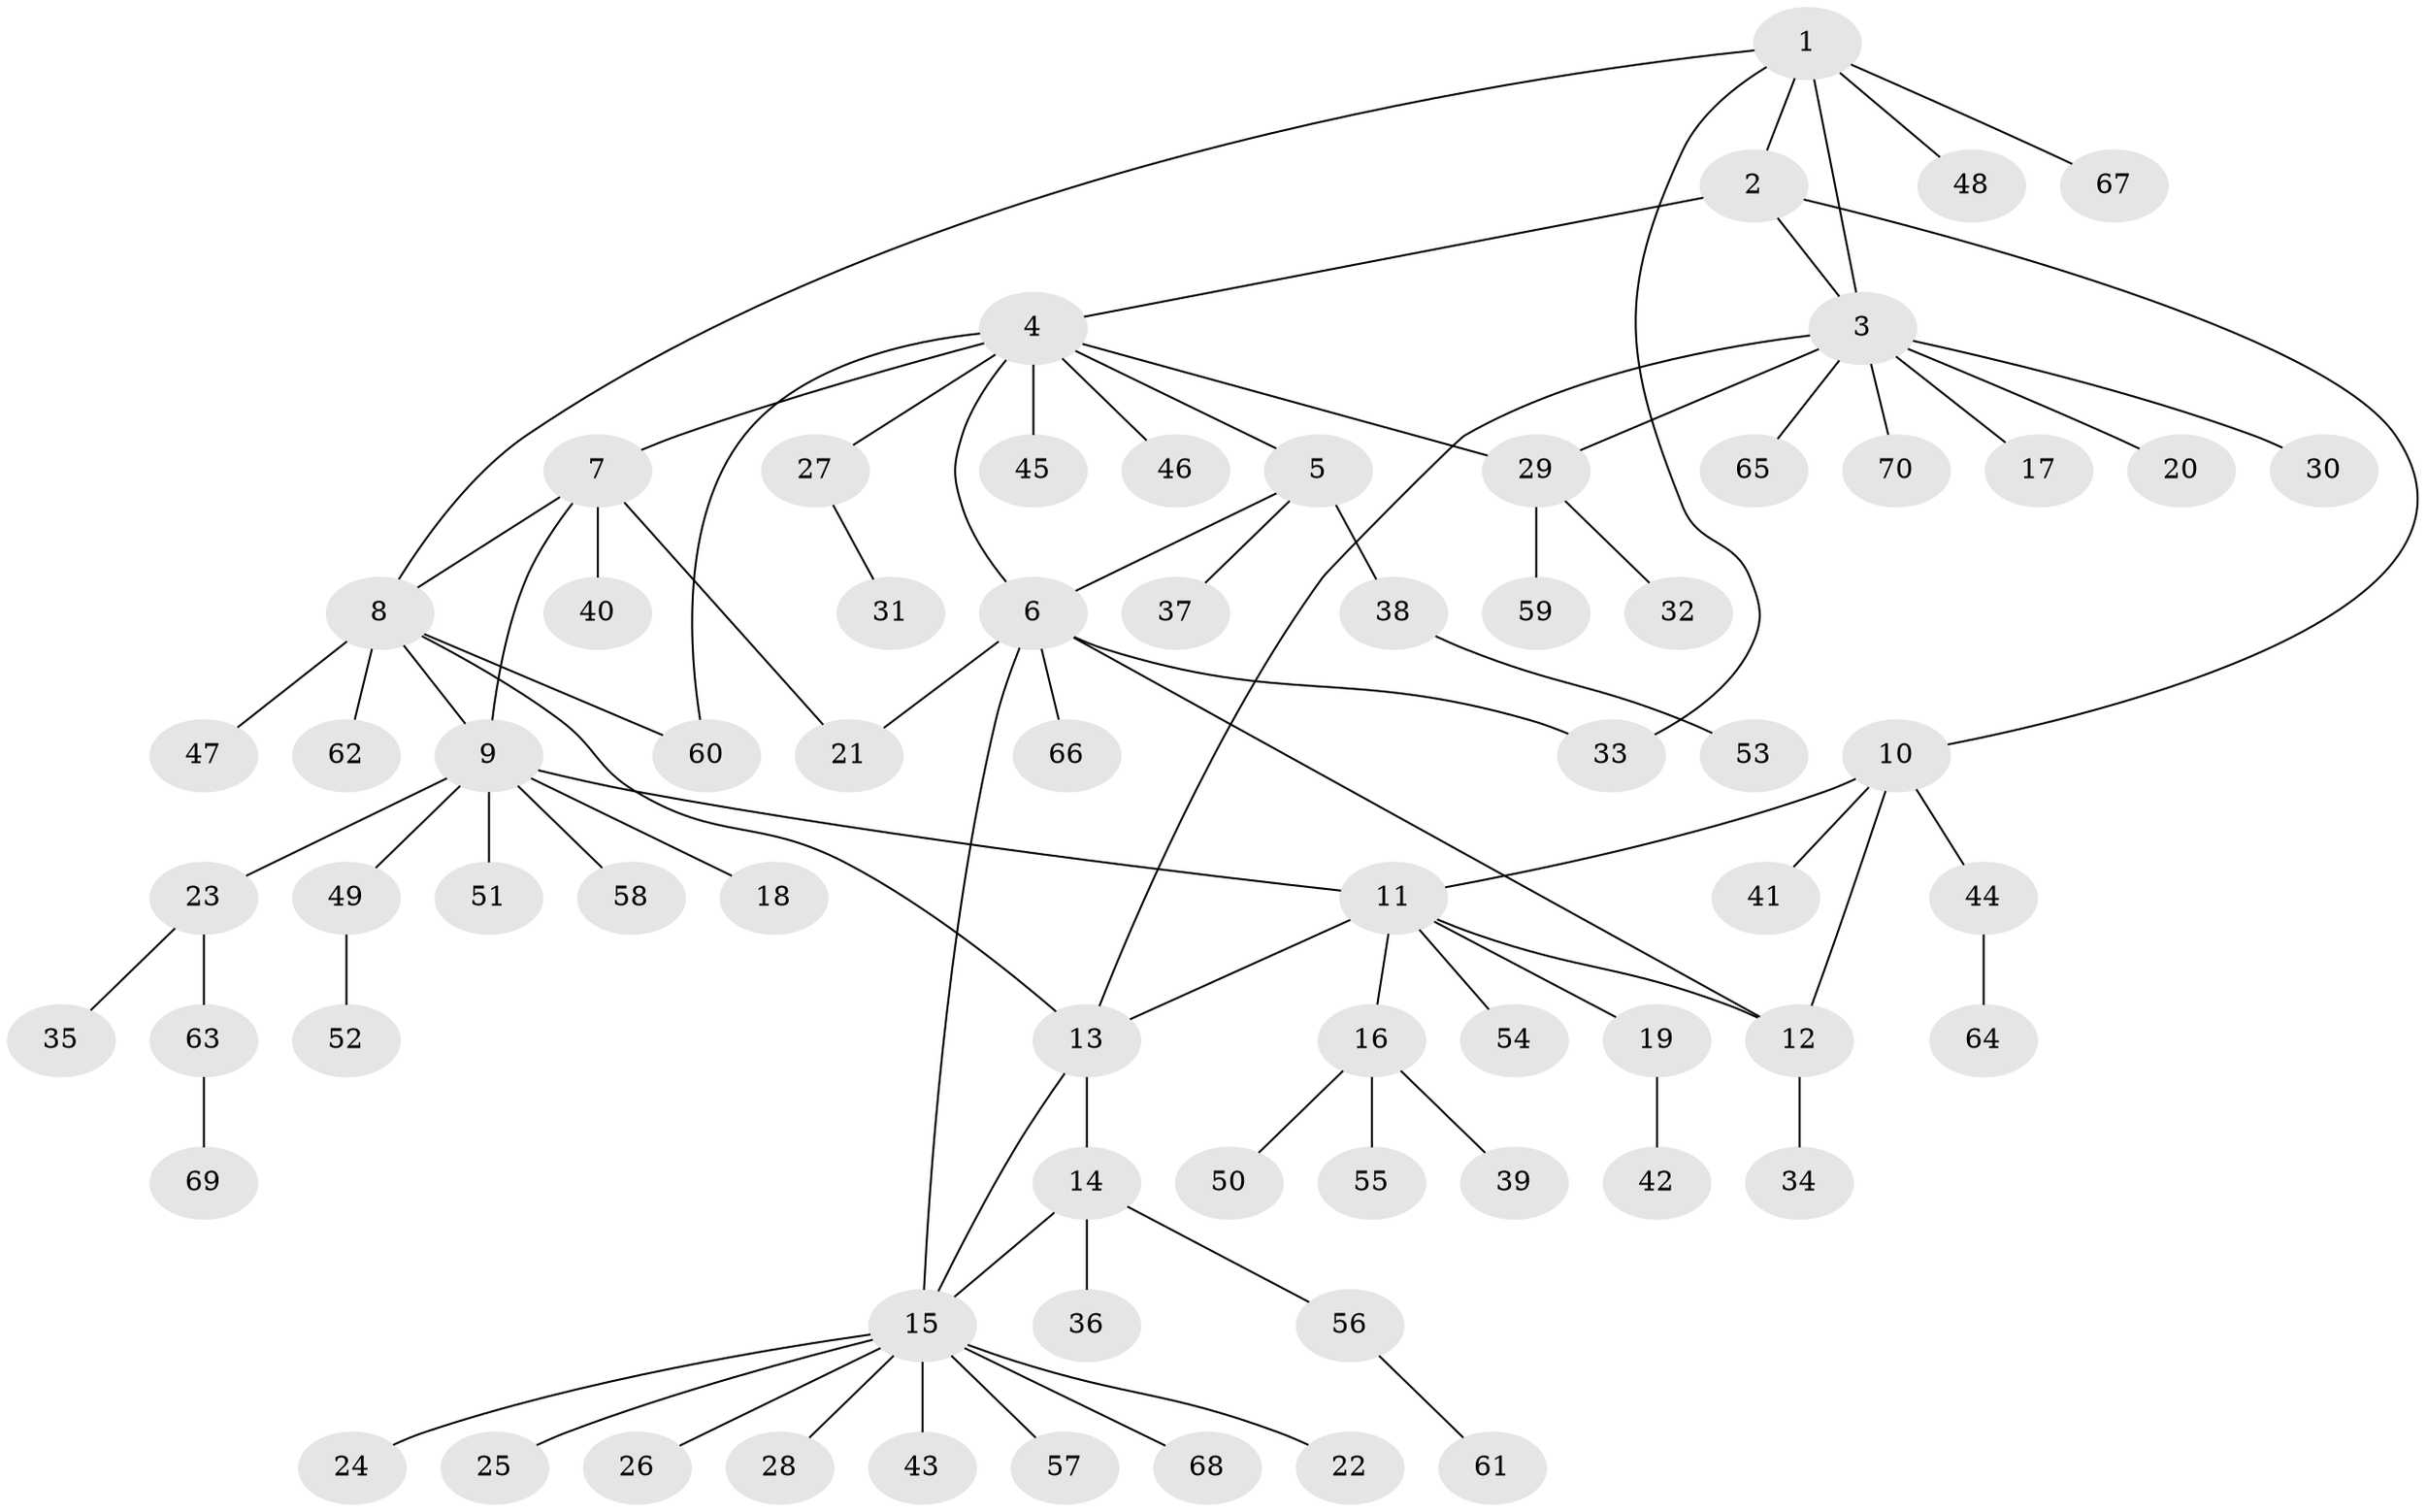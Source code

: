 // coarse degree distribution, {5: 0.018518518518518517, 4: 0.018518518518518517, 11: 0.018518518518518517, 10: 0.037037037037037035, 8: 0.018518518518518517, 6: 0.037037037037037035, 7: 0.018518518518518517, 9: 0.018518518518518517, 3: 0.037037037037037035, 1: 0.6666666666666666, 2: 0.1111111111111111}
// Generated by graph-tools (version 1.1) at 2025/52/02/27/25 19:52:14]
// undirected, 70 vertices, 84 edges
graph export_dot {
graph [start="1"]
  node [color=gray90,style=filled];
  1;
  2;
  3;
  4;
  5;
  6;
  7;
  8;
  9;
  10;
  11;
  12;
  13;
  14;
  15;
  16;
  17;
  18;
  19;
  20;
  21;
  22;
  23;
  24;
  25;
  26;
  27;
  28;
  29;
  30;
  31;
  32;
  33;
  34;
  35;
  36;
  37;
  38;
  39;
  40;
  41;
  42;
  43;
  44;
  45;
  46;
  47;
  48;
  49;
  50;
  51;
  52;
  53;
  54;
  55;
  56;
  57;
  58;
  59;
  60;
  61;
  62;
  63;
  64;
  65;
  66;
  67;
  68;
  69;
  70;
  1 -- 2;
  1 -- 3;
  1 -- 8;
  1 -- 33;
  1 -- 48;
  1 -- 67;
  2 -- 3;
  2 -- 4;
  2 -- 10;
  3 -- 13;
  3 -- 17;
  3 -- 20;
  3 -- 29;
  3 -- 30;
  3 -- 65;
  3 -- 70;
  4 -- 5;
  4 -- 6;
  4 -- 7;
  4 -- 27;
  4 -- 29;
  4 -- 45;
  4 -- 46;
  4 -- 60;
  5 -- 6;
  5 -- 37;
  5 -- 38;
  6 -- 12;
  6 -- 15;
  6 -- 21;
  6 -- 33;
  6 -- 66;
  7 -- 8;
  7 -- 9;
  7 -- 21;
  7 -- 40;
  8 -- 9;
  8 -- 13;
  8 -- 47;
  8 -- 60;
  8 -- 62;
  9 -- 11;
  9 -- 18;
  9 -- 23;
  9 -- 49;
  9 -- 51;
  9 -- 58;
  10 -- 11;
  10 -- 12;
  10 -- 41;
  10 -- 44;
  11 -- 12;
  11 -- 13;
  11 -- 16;
  11 -- 19;
  11 -- 54;
  12 -- 34;
  13 -- 14;
  13 -- 15;
  14 -- 15;
  14 -- 36;
  14 -- 56;
  15 -- 22;
  15 -- 24;
  15 -- 25;
  15 -- 26;
  15 -- 28;
  15 -- 43;
  15 -- 57;
  15 -- 68;
  16 -- 39;
  16 -- 50;
  16 -- 55;
  19 -- 42;
  23 -- 35;
  23 -- 63;
  27 -- 31;
  29 -- 32;
  29 -- 59;
  38 -- 53;
  44 -- 64;
  49 -- 52;
  56 -- 61;
  63 -- 69;
}
